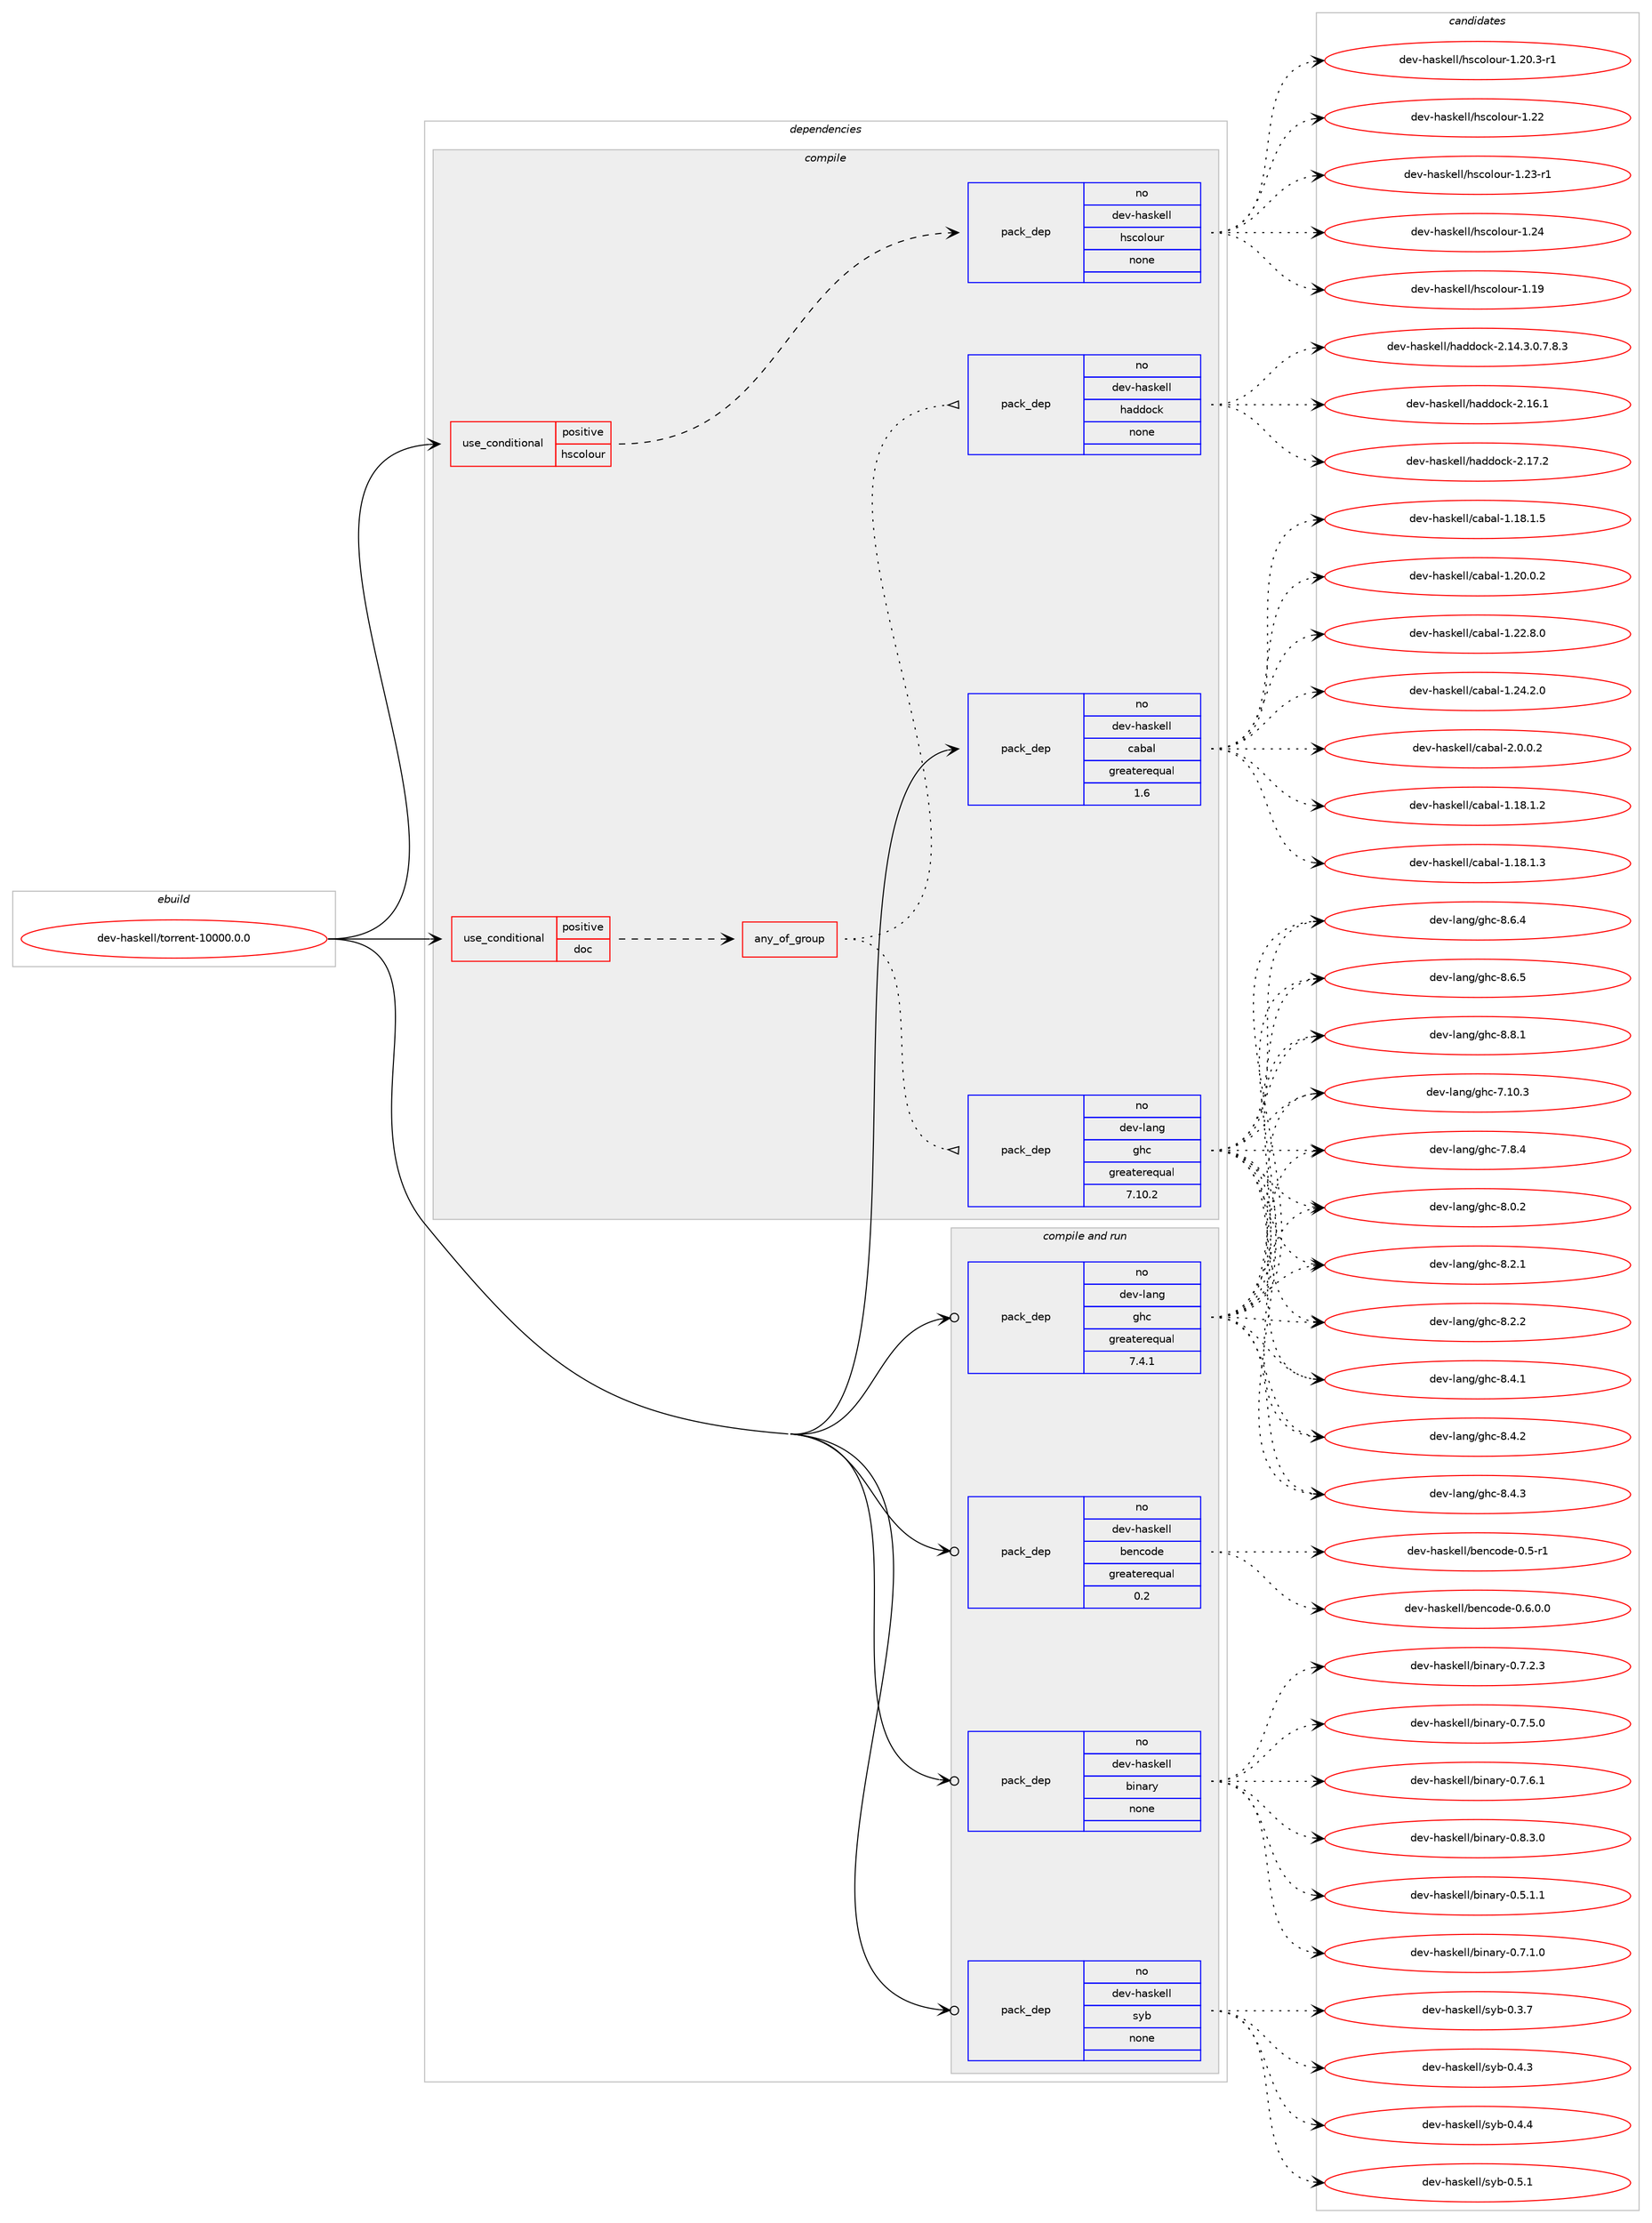 digraph prolog {

# *************
# Graph options
# *************

newrank=true;
concentrate=true;
compound=true;
graph [rankdir=LR,fontname=Helvetica,fontsize=10,ranksep=1.5];#, ranksep=2.5, nodesep=0.2];
edge  [arrowhead=vee];
node  [fontname=Helvetica,fontsize=10];

# **********
# The ebuild
# **********

subgraph cluster_leftcol {
color=gray;
rank=same;
label=<<i>ebuild</i>>;
id [label="dev-haskell/torrent-10000.0.0", color=red, width=4, href="../dev-haskell/torrent-10000.0.0.svg"];
}

# ****************
# The dependencies
# ****************

subgraph cluster_midcol {
color=gray;
label=<<i>dependencies</i>>;
subgraph cluster_compile {
fillcolor="#eeeeee";
style=filled;
label=<<i>compile</i>>;
subgraph cond127963 {
dependency546296 [label=<<TABLE BORDER="0" CELLBORDER="1" CELLSPACING="0" CELLPADDING="4"><TR><TD ROWSPAN="3" CELLPADDING="10">use_conditional</TD></TR><TR><TD>positive</TD></TR><TR><TD>doc</TD></TR></TABLE>>, shape=none, color=red];
subgraph any10629 {
dependency546297 [label=<<TABLE BORDER="0" CELLBORDER="1" CELLSPACING="0" CELLPADDING="4"><TR><TD CELLPADDING="10">any_of_group</TD></TR></TABLE>>, shape=none, color=red];subgraph pack407347 {
dependency546298 [label=<<TABLE BORDER="0" CELLBORDER="1" CELLSPACING="0" CELLPADDING="4" WIDTH="220"><TR><TD ROWSPAN="6" CELLPADDING="30">pack_dep</TD></TR><TR><TD WIDTH="110">no</TD></TR><TR><TD>dev-haskell</TD></TR><TR><TD>haddock</TD></TR><TR><TD>none</TD></TR><TR><TD></TD></TR></TABLE>>, shape=none, color=blue];
}
dependency546297:e -> dependency546298:w [weight=20,style="dotted",arrowhead="oinv"];
subgraph pack407348 {
dependency546299 [label=<<TABLE BORDER="0" CELLBORDER="1" CELLSPACING="0" CELLPADDING="4" WIDTH="220"><TR><TD ROWSPAN="6" CELLPADDING="30">pack_dep</TD></TR><TR><TD WIDTH="110">no</TD></TR><TR><TD>dev-lang</TD></TR><TR><TD>ghc</TD></TR><TR><TD>greaterequal</TD></TR><TR><TD>7.10.2</TD></TR></TABLE>>, shape=none, color=blue];
}
dependency546297:e -> dependency546299:w [weight=20,style="dotted",arrowhead="oinv"];
}
dependency546296:e -> dependency546297:w [weight=20,style="dashed",arrowhead="vee"];
}
id:e -> dependency546296:w [weight=20,style="solid",arrowhead="vee"];
subgraph cond127964 {
dependency546300 [label=<<TABLE BORDER="0" CELLBORDER="1" CELLSPACING="0" CELLPADDING="4"><TR><TD ROWSPAN="3" CELLPADDING="10">use_conditional</TD></TR><TR><TD>positive</TD></TR><TR><TD>hscolour</TD></TR></TABLE>>, shape=none, color=red];
subgraph pack407349 {
dependency546301 [label=<<TABLE BORDER="0" CELLBORDER="1" CELLSPACING="0" CELLPADDING="4" WIDTH="220"><TR><TD ROWSPAN="6" CELLPADDING="30">pack_dep</TD></TR><TR><TD WIDTH="110">no</TD></TR><TR><TD>dev-haskell</TD></TR><TR><TD>hscolour</TD></TR><TR><TD>none</TD></TR><TR><TD></TD></TR></TABLE>>, shape=none, color=blue];
}
dependency546300:e -> dependency546301:w [weight=20,style="dashed",arrowhead="vee"];
}
id:e -> dependency546300:w [weight=20,style="solid",arrowhead="vee"];
subgraph pack407350 {
dependency546302 [label=<<TABLE BORDER="0" CELLBORDER="1" CELLSPACING="0" CELLPADDING="4" WIDTH="220"><TR><TD ROWSPAN="6" CELLPADDING="30">pack_dep</TD></TR><TR><TD WIDTH="110">no</TD></TR><TR><TD>dev-haskell</TD></TR><TR><TD>cabal</TD></TR><TR><TD>greaterequal</TD></TR><TR><TD>1.6</TD></TR></TABLE>>, shape=none, color=blue];
}
id:e -> dependency546302:w [weight=20,style="solid",arrowhead="vee"];
}
subgraph cluster_compileandrun {
fillcolor="#eeeeee";
style=filled;
label=<<i>compile and run</i>>;
subgraph pack407351 {
dependency546303 [label=<<TABLE BORDER="0" CELLBORDER="1" CELLSPACING="0" CELLPADDING="4" WIDTH="220"><TR><TD ROWSPAN="6" CELLPADDING="30">pack_dep</TD></TR><TR><TD WIDTH="110">no</TD></TR><TR><TD>dev-haskell</TD></TR><TR><TD>bencode</TD></TR><TR><TD>greaterequal</TD></TR><TR><TD>0.2</TD></TR></TABLE>>, shape=none, color=blue];
}
id:e -> dependency546303:w [weight=20,style="solid",arrowhead="odotvee"];
subgraph pack407352 {
dependency546304 [label=<<TABLE BORDER="0" CELLBORDER="1" CELLSPACING="0" CELLPADDING="4" WIDTH="220"><TR><TD ROWSPAN="6" CELLPADDING="30">pack_dep</TD></TR><TR><TD WIDTH="110">no</TD></TR><TR><TD>dev-haskell</TD></TR><TR><TD>binary</TD></TR><TR><TD>none</TD></TR><TR><TD></TD></TR></TABLE>>, shape=none, color=blue];
}
id:e -> dependency546304:w [weight=20,style="solid",arrowhead="odotvee"];
subgraph pack407353 {
dependency546305 [label=<<TABLE BORDER="0" CELLBORDER="1" CELLSPACING="0" CELLPADDING="4" WIDTH="220"><TR><TD ROWSPAN="6" CELLPADDING="30">pack_dep</TD></TR><TR><TD WIDTH="110">no</TD></TR><TR><TD>dev-haskell</TD></TR><TR><TD>syb</TD></TR><TR><TD>none</TD></TR><TR><TD></TD></TR></TABLE>>, shape=none, color=blue];
}
id:e -> dependency546305:w [weight=20,style="solid",arrowhead="odotvee"];
subgraph pack407354 {
dependency546306 [label=<<TABLE BORDER="0" CELLBORDER="1" CELLSPACING="0" CELLPADDING="4" WIDTH="220"><TR><TD ROWSPAN="6" CELLPADDING="30">pack_dep</TD></TR><TR><TD WIDTH="110">no</TD></TR><TR><TD>dev-lang</TD></TR><TR><TD>ghc</TD></TR><TR><TD>greaterequal</TD></TR><TR><TD>7.4.1</TD></TR></TABLE>>, shape=none, color=blue];
}
id:e -> dependency546306:w [weight=20,style="solid",arrowhead="odotvee"];
}
subgraph cluster_run {
fillcolor="#eeeeee";
style=filled;
label=<<i>run</i>>;
}
}

# **************
# The candidates
# **************

subgraph cluster_choices {
rank=same;
color=gray;
label=<<i>candidates</i>>;

subgraph choice407347 {
color=black;
nodesep=1;
choice1001011184510497115107101108108471049710010011199107455046495246514648465546564651 [label="dev-haskell/haddock-2.14.3.0.7.8.3", color=red, width=4,href="../dev-haskell/haddock-2.14.3.0.7.8.3.svg"];
choice100101118451049711510710110810847104971001001119910745504649544649 [label="dev-haskell/haddock-2.16.1", color=red, width=4,href="../dev-haskell/haddock-2.16.1.svg"];
choice100101118451049711510710110810847104971001001119910745504649554650 [label="dev-haskell/haddock-2.17.2", color=red, width=4,href="../dev-haskell/haddock-2.17.2.svg"];
dependency546298:e -> choice1001011184510497115107101108108471049710010011199107455046495246514648465546564651:w [style=dotted,weight="100"];
dependency546298:e -> choice100101118451049711510710110810847104971001001119910745504649544649:w [style=dotted,weight="100"];
dependency546298:e -> choice100101118451049711510710110810847104971001001119910745504649554650:w [style=dotted,weight="100"];
}
subgraph choice407348 {
color=black;
nodesep=1;
choice1001011184510897110103471031049945554649484651 [label="dev-lang/ghc-7.10.3", color=red, width=4,href="../dev-lang/ghc-7.10.3.svg"];
choice10010111845108971101034710310499455546564652 [label="dev-lang/ghc-7.8.4", color=red, width=4,href="../dev-lang/ghc-7.8.4.svg"];
choice10010111845108971101034710310499455646484650 [label="dev-lang/ghc-8.0.2", color=red, width=4,href="../dev-lang/ghc-8.0.2.svg"];
choice10010111845108971101034710310499455646504649 [label="dev-lang/ghc-8.2.1", color=red, width=4,href="../dev-lang/ghc-8.2.1.svg"];
choice10010111845108971101034710310499455646504650 [label="dev-lang/ghc-8.2.2", color=red, width=4,href="../dev-lang/ghc-8.2.2.svg"];
choice10010111845108971101034710310499455646524649 [label="dev-lang/ghc-8.4.1", color=red, width=4,href="../dev-lang/ghc-8.4.1.svg"];
choice10010111845108971101034710310499455646524650 [label="dev-lang/ghc-8.4.2", color=red, width=4,href="../dev-lang/ghc-8.4.2.svg"];
choice10010111845108971101034710310499455646524651 [label="dev-lang/ghc-8.4.3", color=red, width=4,href="../dev-lang/ghc-8.4.3.svg"];
choice10010111845108971101034710310499455646544652 [label="dev-lang/ghc-8.6.4", color=red, width=4,href="../dev-lang/ghc-8.6.4.svg"];
choice10010111845108971101034710310499455646544653 [label="dev-lang/ghc-8.6.5", color=red, width=4,href="../dev-lang/ghc-8.6.5.svg"];
choice10010111845108971101034710310499455646564649 [label="dev-lang/ghc-8.8.1", color=red, width=4,href="../dev-lang/ghc-8.8.1.svg"];
dependency546299:e -> choice1001011184510897110103471031049945554649484651:w [style=dotted,weight="100"];
dependency546299:e -> choice10010111845108971101034710310499455546564652:w [style=dotted,weight="100"];
dependency546299:e -> choice10010111845108971101034710310499455646484650:w [style=dotted,weight="100"];
dependency546299:e -> choice10010111845108971101034710310499455646504649:w [style=dotted,weight="100"];
dependency546299:e -> choice10010111845108971101034710310499455646504650:w [style=dotted,weight="100"];
dependency546299:e -> choice10010111845108971101034710310499455646524649:w [style=dotted,weight="100"];
dependency546299:e -> choice10010111845108971101034710310499455646524650:w [style=dotted,weight="100"];
dependency546299:e -> choice10010111845108971101034710310499455646524651:w [style=dotted,weight="100"];
dependency546299:e -> choice10010111845108971101034710310499455646544652:w [style=dotted,weight="100"];
dependency546299:e -> choice10010111845108971101034710310499455646544653:w [style=dotted,weight="100"];
dependency546299:e -> choice10010111845108971101034710310499455646564649:w [style=dotted,weight="100"];
}
subgraph choice407349 {
color=black;
nodesep=1;
choice100101118451049711510710110810847104115991111081111171144549464957 [label="dev-haskell/hscolour-1.19", color=red, width=4,href="../dev-haskell/hscolour-1.19.svg"];
choice10010111845104971151071011081084710411599111108111117114454946504846514511449 [label="dev-haskell/hscolour-1.20.3-r1", color=red, width=4,href="../dev-haskell/hscolour-1.20.3-r1.svg"];
choice100101118451049711510710110810847104115991111081111171144549465050 [label="dev-haskell/hscolour-1.22", color=red, width=4,href="../dev-haskell/hscolour-1.22.svg"];
choice1001011184510497115107101108108471041159911110811111711445494650514511449 [label="dev-haskell/hscolour-1.23-r1", color=red, width=4,href="../dev-haskell/hscolour-1.23-r1.svg"];
choice100101118451049711510710110810847104115991111081111171144549465052 [label="dev-haskell/hscolour-1.24", color=red, width=4,href="../dev-haskell/hscolour-1.24.svg"];
dependency546301:e -> choice100101118451049711510710110810847104115991111081111171144549464957:w [style=dotted,weight="100"];
dependency546301:e -> choice10010111845104971151071011081084710411599111108111117114454946504846514511449:w [style=dotted,weight="100"];
dependency546301:e -> choice100101118451049711510710110810847104115991111081111171144549465050:w [style=dotted,weight="100"];
dependency546301:e -> choice1001011184510497115107101108108471041159911110811111711445494650514511449:w [style=dotted,weight="100"];
dependency546301:e -> choice100101118451049711510710110810847104115991111081111171144549465052:w [style=dotted,weight="100"];
}
subgraph choice407350 {
color=black;
nodesep=1;
choice10010111845104971151071011081084799979897108454946495646494650 [label="dev-haskell/cabal-1.18.1.2", color=red, width=4,href="../dev-haskell/cabal-1.18.1.2.svg"];
choice10010111845104971151071011081084799979897108454946495646494651 [label="dev-haskell/cabal-1.18.1.3", color=red, width=4,href="../dev-haskell/cabal-1.18.1.3.svg"];
choice10010111845104971151071011081084799979897108454946495646494653 [label="dev-haskell/cabal-1.18.1.5", color=red, width=4,href="../dev-haskell/cabal-1.18.1.5.svg"];
choice10010111845104971151071011081084799979897108454946504846484650 [label="dev-haskell/cabal-1.20.0.2", color=red, width=4,href="../dev-haskell/cabal-1.20.0.2.svg"];
choice10010111845104971151071011081084799979897108454946505046564648 [label="dev-haskell/cabal-1.22.8.0", color=red, width=4,href="../dev-haskell/cabal-1.22.8.0.svg"];
choice10010111845104971151071011081084799979897108454946505246504648 [label="dev-haskell/cabal-1.24.2.0", color=red, width=4,href="../dev-haskell/cabal-1.24.2.0.svg"];
choice100101118451049711510710110810847999798971084550464846484650 [label="dev-haskell/cabal-2.0.0.2", color=red, width=4,href="../dev-haskell/cabal-2.0.0.2.svg"];
dependency546302:e -> choice10010111845104971151071011081084799979897108454946495646494650:w [style=dotted,weight="100"];
dependency546302:e -> choice10010111845104971151071011081084799979897108454946495646494651:w [style=dotted,weight="100"];
dependency546302:e -> choice10010111845104971151071011081084799979897108454946495646494653:w [style=dotted,weight="100"];
dependency546302:e -> choice10010111845104971151071011081084799979897108454946504846484650:w [style=dotted,weight="100"];
dependency546302:e -> choice10010111845104971151071011081084799979897108454946505046564648:w [style=dotted,weight="100"];
dependency546302:e -> choice10010111845104971151071011081084799979897108454946505246504648:w [style=dotted,weight="100"];
dependency546302:e -> choice100101118451049711510710110810847999798971084550464846484650:w [style=dotted,weight="100"];
}
subgraph choice407351 {
color=black;
nodesep=1;
choice1001011184510497115107101108108479810111099111100101454846534511449 [label="dev-haskell/bencode-0.5-r1", color=red, width=4,href="../dev-haskell/bencode-0.5-r1.svg"];
choice10010111845104971151071011081084798101110991111001014548465446484648 [label="dev-haskell/bencode-0.6.0.0", color=red, width=4,href="../dev-haskell/bencode-0.6.0.0.svg"];
dependency546303:e -> choice1001011184510497115107101108108479810111099111100101454846534511449:w [style=dotted,weight="100"];
dependency546303:e -> choice10010111845104971151071011081084798101110991111001014548465446484648:w [style=dotted,weight="100"];
}
subgraph choice407352 {
color=black;
nodesep=1;
choice10010111845104971151071011081084798105110971141214548465346494649 [label="dev-haskell/binary-0.5.1.1", color=red, width=4,href="../dev-haskell/binary-0.5.1.1.svg"];
choice10010111845104971151071011081084798105110971141214548465546494648 [label="dev-haskell/binary-0.7.1.0", color=red, width=4,href="../dev-haskell/binary-0.7.1.0.svg"];
choice10010111845104971151071011081084798105110971141214548465546504651 [label="dev-haskell/binary-0.7.2.3", color=red, width=4,href="../dev-haskell/binary-0.7.2.3.svg"];
choice10010111845104971151071011081084798105110971141214548465546534648 [label="dev-haskell/binary-0.7.5.0", color=red, width=4,href="../dev-haskell/binary-0.7.5.0.svg"];
choice10010111845104971151071011081084798105110971141214548465546544649 [label="dev-haskell/binary-0.7.6.1", color=red, width=4,href="../dev-haskell/binary-0.7.6.1.svg"];
choice10010111845104971151071011081084798105110971141214548465646514648 [label="dev-haskell/binary-0.8.3.0", color=red, width=4,href="../dev-haskell/binary-0.8.3.0.svg"];
dependency546304:e -> choice10010111845104971151071011081084798105110971141214548465346494649:w [style=dotted,weight="100"];
dependency546304:e -> choice10010111845104971151071011081084798105110971141214548465546494648:w [style=dotted,weight="100"];
dependency546304:e -> choice10010111845104971151071011081084798105110971141214548465546504651:w [style=dotted,weight="100"];
dependency546304:e -> choice10010111845104971151071011081084798105110971141214548465546534648:w [style=dotted,weight="100"];
dependency546304:e -> choice10010111845104971151071011081084798105110971141214548465546544649:w [style=dotted,weight="100"];
dependency546304:e -> choice10010111845104971151071011081084798105110971141214548465646514648:w [style=dotted,weight="100"];
}
subgraph choice407353 {
color=black;
nodesep=1;
choice10010111845104971151071011081084711512198454846514655 [label="dev-haskell/syb-0.3.7", color=red, width=4,href="../dev-haskell/syb-0.3.7.svg"];
choice10010111845104971151071011081084711512198454846524651 [label="dev-haskell/syb-0.4.3", color=red, width=4,href="../dev-haskell/syb-0.4.3.svg"];
choice10010111845104971151071011081084711512198454846524652 [label="dev-haskell/syb-0.4.4", color=red, width=4,href="../dev-haskell/syb-0.4.4.svg"];
choice10010111845104971151071011081084711512198454846534649 [label="dev-haskell/syb-0.5.1", color=red, width=4,href="../dev-haskell/syb-0.5.1.svg"];
dependency546305:e -> choice10010111845104971151071011081084711512198454846514655:w [style=dotted,weight="100"];
dependency546305:e -> choice10010111845104971151071011081084711512198454846524651:w [style=dotted,weight="100"];
dependency546305:e -> choice10010111845104971151071011081084711512198454846524652:w [style=dotted,weight="100"];
dependency546305:e -> choice10010111845104971151071011081084711512198454846534649:w [style=dotted,weight="100"];
}
subgraph choice407354 {
color=black;
nodesep=1;
choice1001011184510897110103471031049945554649484651 [label="dev-lang/ghc-7.10.3", color=red, width=4,href="../dev-lang/ghc-7.10.3.svg"];
choice10010111845108971101034710310499455546564652 [label="dev-lang/ghc-7.8.4", color=red, width=4,href="../dev-lang/ghc-7.8.4.svg"];
choice10010111845108971101034710310499455646484650 [label="dev-lang/ghc-8.0.2", color=red, width=4,href="../dev-lang/ghc-8.0.2.svg"];
choice10010111845108971101034710310499455646504649 [label="dev-lang/ghc-8.2.1", color=red, width=4,href="../dev-lang/ghc-8.2.1.svg"];
choice10010111845108971101034710310499455646504650 [label="dev-lang/ghc-8.2.2", color=red, width=4,href="../dev-lang/ghc-8.2.2.svg"];
choice10010111845108971101034710310499455646524649 [label="dev-lang/ghc-8.4.1", color=red, width=4,href="../dev-lang/ghc-8.4.1.svg"];
choice10010111845108971101034710310499455646524650 [label="dev-lang/ghc-8.4.2", color=red, width=4,href="../dev-lang/ghc-8.4.2.svg"];
choice10010111845108971101034710310499455646524651 [label="dev-lang/ghc-8.4.3", color=red, width=4,href="../dev-lang/ghc-8.4.3.svg"];
choice10010111845108971101034710310499455646544652 [label="dev-lang/ghc-8.6.4", color=red, width=4,href="../dev-lang/ghc-8.6.4.svg"];
choice10010111845108971101034710310499455646544653 [label="dev-lang/ghc-8.6.5", color=red, width=4,href="../dev-lang/ghc-8.6.5.svg"];
choice10010111845108971101034710310499455646564649 [label="dev-lang/ghc-8.8.1", color=red, width=4,href="../dev-lang/ghc-8.8.1.svg"];
dependency546306:e -> choice1001011184510897110103471031049945554649484651:w [style=dotted,weight="100"];
dependency546306:e -> choice10010111845108971101034710310499455546564652:w [style=dotted,weight="100"];
dependency546306:e -> choice10010111845108971101034710310499455646484650:w [style=dotted,weight="100"];
dependency546306:e -> choice10010111845108971101034710310499455646504649:w [style=dotted,weight="100"];
dependency546306:e -> choice10010111845108971101034710310499455646504650:w [style=dotted,weight="100"];
dependency546306:e -> choice10010111845108971101034710310499455646524649:w [style=dotted,weight="100"];
dependency546306:e -> choice10010111845108971101034710310499455646524650:w [style=dotted,weight="100"];
dependency546306:e -> choice10010111845108971101034710310499455646524651:w [style=dotted,weight="100"];
dependency546306:e -> choice10010111845108971101034710310499455646544652:w [style=dotted,weight="100"];
dependency546306:e -> choice10010111845108971101034710310499455646544653:w [style=dotted,weight="100"];
dependency546306:e -> choice10010111845108971101034710310499455646564649:w [style=dotted,weight="100"];
}
}

}
